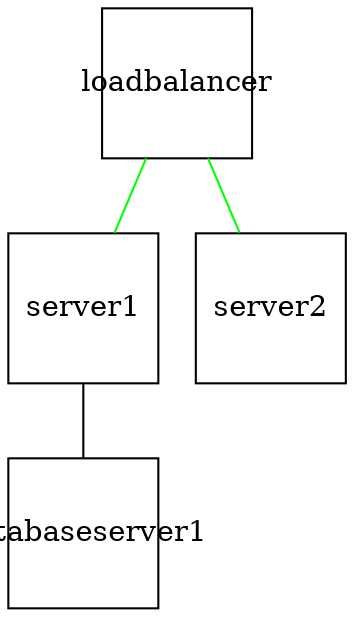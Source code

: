 graph G {
	//These are attempts to manipulate the layout.
	//Better ways exist, I'm certain.

	//Force straight lines
	graph [layout=dot overlap=false sep="+5,5" splines=false]
	//Force icons to be considered of the same and constant size
	node [shape=box fixedsize=true width=1 height=1]

	//We don't want to type the long hostname when defining edges
	server1 [hostname="server1.name", zbximage="Rackmountable_1U_server_3D_(128)"]
	databaseserver1 [hostname="databaseserver1.name", zbximage="Rackmountable_1U_server_3D_(128)"]


	server2 [hostname="server2.name", zbximage="Rackmountable_1U_server_3D_(128)"]

	loadbalancer [hostname="virtualip" zbximage="Rackmountable_1U_server_3D_(128)"]

	//This notation allows for muliple edges from router in one go
	loadbalancer -- { server1 server2 } [color="green"]
	server1 -- databaseserver1

	//A separate daisy chain of nodes without further details
	//host_a -- host_b -- host_c -- host_d [label="Wheee"]
}
